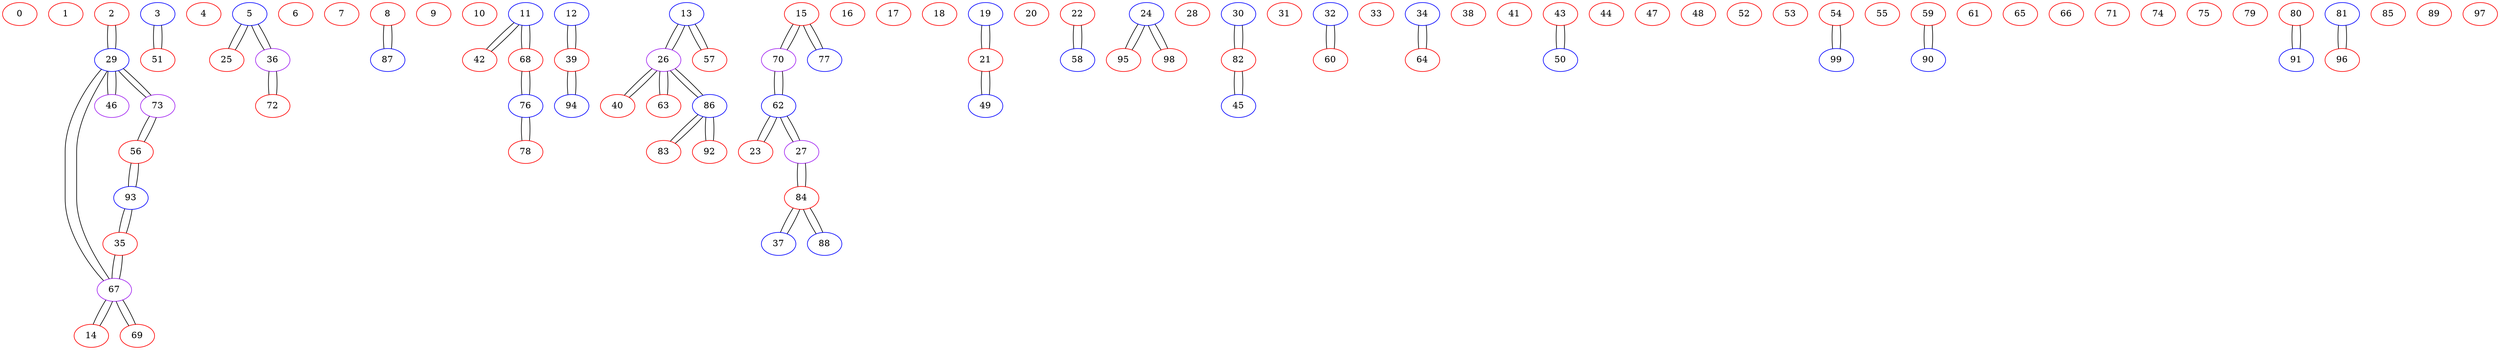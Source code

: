 graph G {
  0 [color=red];
  1 [color=red];
  2 [color=red];
  2 -- 29;
  3 [color=blue];
  3 -- 51;
  4 [color=red];
  5 [color=blue];
  5 -- 25;
  5 -- 36;
  6 [color=red];
  7 [color=red];
  8 [color=red];
  8 -- 87;
  9 [color=red];
  10 [color=red];
  11 [color=blue];
  11 -- 42;
  11 -- 68;
  12 [color=blue];
  12 -- 39;
  13 [color=blue];
  13 -- 26;
  13 -- 57;
  14 [color=red];
  14 -- 67;
  15 [color=red];
  15 -- 70;
  15 -- 77;
  16 [color=red];
  17 [color=red];
  18 [color=red];
  19 [color=blue];
  19 -- 21;
  20 [color=red];
  21 [color=red];
  21 -- 19;
  21 -- 49;
  22 [color=red];
  22 -- 58;
  23 [color=red];
  23 -- 62;
  24 [color=blue];
  24 -- 95;
  24 -- 98;
  25 [color=red];
  25 -- 5;
  26 [color=purple];
  26 -- 13;
  26 -- 40;
  26 -- 63;
  26 -- 86;
  27 [color=purple];
  27 -- 62;
  27 -- 84;
  28 [color=red];
  29 [color=blue];
  29 -- 2;
  29 -- 46;
  29 -- 67;
  29 -- 73;
  30 [color=blue];
  30 -- 82;
  31 [color=red];
  32 [color=blue];
  32 -- 60;
  33 [color=red];
  34 [color=blue];
  34 -- 64;
  35 [color=red];
  35 -- 67;
  35 -- 93;
  36 [color=purple];
  36 -- 5;
  36 -- 72;
  37 [color=blue];
  37 -- 84;
  38 [color=red];
  39 [color=red];
  39 -- 12;
  39 -- 94;
  40 [color=red];
  40 -- 26;
  41 [color=red];
  42 [color=red];
  42 -- 11;
  43 [color=red];
  43 -- 50;
  44 [color=red];
  45 [color=blue];
  45 -- 82;
  46 [color=purple];
  46 -- 29;
  47 [color=red];
  48 [color=red];
  49 [color=blue];
  49 -- 21;
  50 [color=blue];
  50 -- 43;
  51 [color=red];
  51 -- 3;
  52 [color=red];
  53 [color=red];
  54 [color=red];
  54 -- 99;
  55 [color=red];
  56 [color=red];
  56 -- 73;
  56 -- 93;
  57 [color=red];
  57 -- 13;
  58 [color=blue];
  58 -- 22;
  59 [color=red];
  59 -- 90;
  60 [color=red];
  60 -- 32;
  61 [color=red];
  62 [color=blue];
  62 -- 23;
  62 -- 27;
  62 -- 70;
  63 [color=red];
  63 -- 26;
  64 [color=red];
  64 -- 34;
  65 [color=red];
  66 [color=red];
  67 [color=purple];
  67 -- 14;
  67 -- 29;
  67 -- 35;
  67 -- 69;
  68 [color=red];
  68 -- 11;
  68 -- 76;
  69 [color=red];
  69 -- 67;
  70 [color=purple];
  70 -- 15;
  70 -- 62;
  71 [color=red];
  72 [color=red];
  72 -- 36;
  73 [color=purple];
  73 -- 29;
  73 -- 56;
  74 [color=red];
  75 [color=red];
  76 [color=blue];
  76 -- 68;
  76 -- 78;
  77 [color=blue];
  77 -- 15;
  78 [color=red];
  78 -- 76;
  79 [color=red];
  80 [color=red];
  80 -- 91;
  81 [color=blue];
  81 -- 96;
  82 [color=red];
  82 -- 30;
  82 -- 45;
  83 [color=red];
  83 -- 86;
  84 [color=red];
  84 -- 27;
  84 -- 37;
  84 -- 88;
  85 [color=red];
  86 [color=blue];
  86 -- 26;
  86 -- 83;
  86 -- 92;
  87 [color=blue];
  87 -- 8;
  88 [color=blue];
  88 -- 84;
  89 [color=red];
  90 [color=blue];
  90 -- 59;
  91 [color=blue];
  91 -- 80;
  92 [color=red];
  92 -- 86;
  93 [color=blue];
  93 -- 35;
  93 -- 56;
  94 [color=blue];
  94 -- 39;
  95 [color=red];
  95 -- 24;
  96 [color=red];
  96 -- 81;
  97 [color=red];
  98 [color=red];
  98 -- 24;
  99 [color=blue];
  99 -- 54;
}
